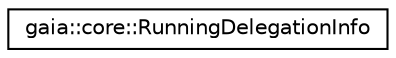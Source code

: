 digraph G
{
  edge [fontname="Helvetica",fontsize="10",labelfontname="Helvetica",labelfontsize="10"];
  node [fontname="Helvetica",fontsize="10",shape=record];
  rankdir=LR;
  Node1 [label="gaia::core::RunningDelegationInfo",height=0.2,width=0.4,color="black", fillcolor="white", style="filled",URL="$da/d7a/classgaia_1_1core_1_1_running_delegation_info.html",tooltip="Information you can retrieve about a particular Delegation that is currently running in the system..."];
}
